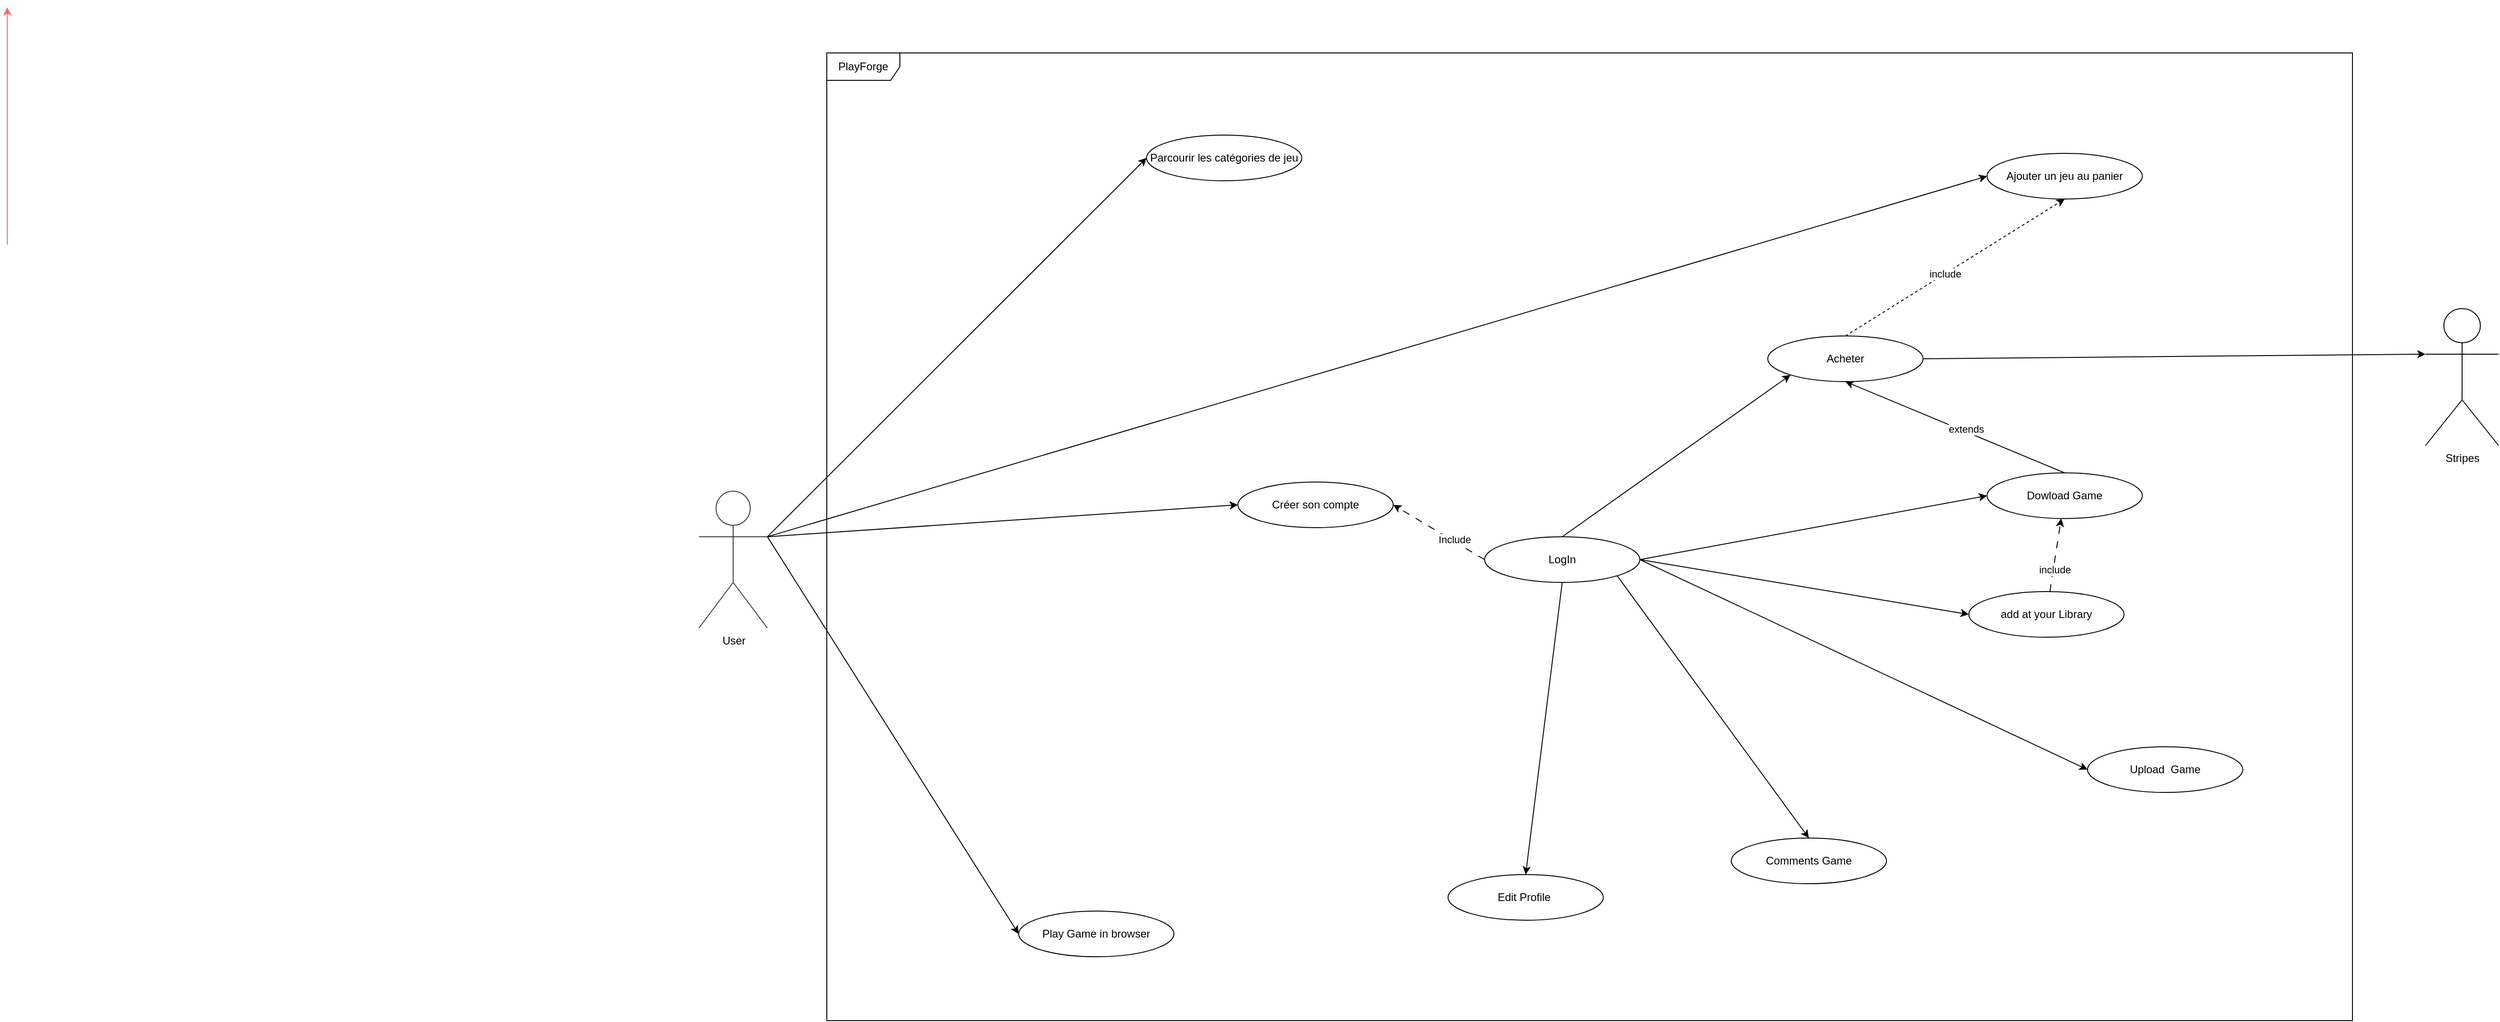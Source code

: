 <mxfile version="24.6.2" type="github">
  <diagram name="Page-1" id="ffuhlFCiFWuZsQcSOQGZ">
    <mxGraphModel dx="6380" dy="3360" grid="1" gridSize="10" guides="1" tooltips="1" connect="1" arrows="1" fold="1" page="1" pageScale="1" pageWidth="827" pageHeight="1169" math="0" shadow="0">
      <root>
        <mxCell id="0" />
        <mxCell id="1" parent="0" />
        <mxCell id="qyIQV4PcwVfE03mIObKh-26" style="edgeStyle=orthogonalEdgeStyle;rounded=0;orthogonalLoop=1;jettySize=auto;html=1;strokeColor=#FF6666;" edge="1" parent="1">
          <mxGeometry relative="1" as="geometry">
            <mxPoint x="103" y="770" as="sourcePoint" />
            <mxPoint x="103" y="510" as="targetPoint" />
          </mxGeometry>
        </mxCell>
        <mxCell id="qyIQV4PcwVfE03mIObKh-101" style="edgeStyle=none;rounded=0;orthogonalLoop=1;jettySize=auto;html=1;exitX=0.5;exitY=1;exitDx=0;exitDy=0;entryX=0.5;entryY=0;entryDx=0;entryDy=0;" edge="1" parent="1" source="qyIQV4PcwVfE03mIObKh-174" target="qyIQV4PcwVfE03mIObKh-47">
          <mxGeometry relative="1" as="geometry" />
        </mxCell>
        <mxCell id="qyIQV4PcwVfE03mIObKh-102" style="edgeStyle=none;rounded=0;orthogonalLoop=1;jettySize=auto;html=1;exitX=1;exitY=0.5;exitDx=0;exitDy=0;entryX=0;entryY=0.5;entryDx=0;entryDy=0;" edge="1" parent="1" source="qyIQV4PcwVfE03mIObKh-174" target="qyIQV4PcwVfE03mIObKh-54">
          <mxGeometry relative="1" as="geometry" />
        </mxCell>
        <mxCell id="qyIQV4PcwVfE03mIObKh-103" style="edgeStyle=none;rounded=0;orthogonalLoop=1;jettySize=auto;html=1;entryX=0.5;entryY=0;entryDx=0;entryDy=0;exitX=1;exitY=1;exitDx=0;exitDy=0;" edge="1" parent="1" source="qyIQV4PcwVfE03mIObKh-174" target="qyIQV4PcwVfE03mIObKh-55">
          <mxGeometry relative="1" as="geometry">
            <mxPoint x="1460" y="1040" as="sourcePoint" />
          </mxGeometry>
        </mxCell>
        <mxCell id="qyIQV4PcwVfE03mIObKh-106" style="edgeStyle=none;rounded=0;orthogonalLoop=1;jettySize=auto;html=1;exitX=0.5;exitY=0;exitDx=0;exitDy=0;entryX=0;entryY=1;entryDx=0;entryDy=0;" edge="1" parent="1" source="qyIQV4PcwVfE03mIObKh-174" target="qyIQV4PcwVfE03mIObKh-51">
          <mxGeometry relative="1" as="geometry" />
        </mxCell>
        <mxCell id="qyIQV4PcwVfE03mIObKh-107" style="edgeStyle=none;rounded=0;orthogonalLoop=1;jettySize=auto;html=1;exitX=1;exitY=0.5;exitDx=0;exitDy=0;entryX=0;entryY=0.5;entryDx=0;entryDy=0;" edge="1" parent="1" source="qyIQV4PcwVfE03mIObKh-174" target="qyIQV4PcwVfE03mIObKh-49">
          <mxGeometry relative="1" as="geometry" />
        </mxCell>
        <mxCell id="qyIQV4PcwVfE03mIObKh-108" style="edgeStyle=none;rounded=0;orthogonalLoop=1;jettySize=auto;html=1;exitX=1;exitY=0.5;exitDx=0;exitDy=0;entryX=0;entryY=0.5;entryDx=0;entryDy=0;" edge="1" parent="1" source="qyIQV4PcwVfE03mIObKh-174" target="qyIQV4PcwVfE03mIObKh-48">
          <mxGeometry relative="1" as="geometry" />
        </mxCell>
        <mxCell id="qyIQV4PcwVfE03mIObKh-178" style="rounded=0;orthogonalLoop=1;jettySize=auto;html=1;entryX=0;entryY=0.5;entryDx=0;entryDy=0;exitX=1;exitY=0.333;exitDx=0;exitDy=0;exitPerimeter=0;" edge="1" parent="1" source="qyIQV4PcwVfE03mIObKh-25" target="qyIQV4PcwVfE03mIObKh-53">
          <mxGeometry relative="1" as="geometry" />
        </mxCell>
        <mxCell id="qyIQV4PcwVfE03mIObKh-179" style="rounded=0;orthogonalLoop=1;jettySize=auto;html=1;exitX=1;exitY=0.333;exitDx=0;exitDy=0;exitPerimeter=0;entryX=0;entryY=0.5;entryDx=0;entryDy=0;" edge="1" parent="1" source="qyIQV4PcwVfE03mIObKh-25" target="qyIQV4PcwVfE03mIObKh-46">
          <mxGeometry relative="1" as="geometry" />
        </mxCell>
        <mxCell id="qyIQV4PcwVfE03mIObKh-180" style="edgeStyle=none;rounded=0;orthogonalLoop=1;jettySize=auto;html=1;exitX=1;exitY=0.333;exitDx=0;exitDy=0;exitPerimeter=0;entryX=0;entryY=0.5;entryDx=0;entryDy=0;" edge="1" parent="1" source="qyIQV4PcwVfE03mIObKh-25" target="qyIQV4PcwVfE03mIObKh-52">
          <mxGeometry relative="1" as="geometry" />
        </mxCell>
        <mxCell id="qyIQV4PcwVfE03mIObKh-181" style="edgeStyle=none;rounded=0;orthogonalLoop=1;jettySize=auto;html=1;entryX=0;entryY=0.5;entryDx=0;entryDy=0;exitX=1;exitY=0.333;exitDx=0;exitDy=0;exitPerimeter=0;" edge="1" parent="1" source="qyIQV4PcwVfE03mIObKh-25" target="qyIQV4PcwVfE03mIObKh-50">
          <mxGeometry relative="1" as="geometry">
            <mxPoint x="940" y="1090" as="sourcePoint" />
          </mxGeometry>
        </mxCell>
        <mxCell id="qyIQV4PcwVfE03mIObKh-25" value="User" style="shape=umlActor;verticalLabelPosition=bottom;verticalAlign=top;html=1;outlineConnect=0;fillColor=#FFFFFF;strokeColor=#36393d;" vertex="1" parent="1">
          <mxGeometry x="860" y="1040" width="75" height="150" as="geometry" />
        </mxCell>
        <mxCell id="qyIQV4PcwVfE03mIObKh-33" value="PlayForge" style="shape=umlFrame;whiteSpace=wrap;html=1;pointerEvents=0;width=80;height=30;" vertex="1" parent="1">
          <mxGeometry x="1000" y="560" width="1670" height="1060" as="geometry" />
        </mxCell>
        <mxCell id="qyIQV4PcwVfE03mIObKh-46" value="Créer son compte" style="ellipse;whiteSpace=wrap;html=1;" vertex="1" parent="1">
          <mxGeometry x="1450" y="1030" width="170" height="50" as="geometry" />
        </mxCell>
        <mxCell id="qyIQV4PcwVfE03mIObKh-47" value="Edit Profile&amp;nbsp;" style="ellipse;whiteSpace=wrap;html=1;" vertex="1" parent="1">
          <mxGeometry x="1680" y="1460" width="170" height="50" as="geometry" />
        </mxCell>
        <mxCell id="qyIQV4PcwVfE03mIObKh-48" value="Upload&amp;nbsp; Game" style="ellipse;whiteSpace=wrap;html=1;" vertex="1" parent="1">
          <mxGeometry x="2380" y="1320" width="170" height="50" as="geometry" />
        </mxCell>
        <mxCell id="qyIQV4PcwVfE03mIObKh-99" style="edgeStyle=none;rounded=0;orthogonalLoop=1;jettySize=auto;html=1;exitX=0.5;exitY=0;exitDx=0;exitDy=0;entryX=0.5;entryY=1;entryDx=0;entryDy=0;" edge="1" parent="1" source="qyIQV4PcwVfE03mIObKh-49" target="qyIQV4PcwVfE03mIObKh-51">
          <mxGeometry relative="1" as="geometry" />
        </mxCell>
        <mxCell id="qyIQV4PcwVfE03mIObKh-100" value="extends" style="edgeLabel;html=1;align=center;verticalAlign=middle;resizable=0;points=[];" vertex="1" connectable="0" parent="qyIQV4PcwVfE03mIObKh-99">
          <mxGeometry x="-0.091" y="-2" relative="1" as="geometry">
            <mxPoint y="-1" as="offset" />
          </mxGeometry>
        </mxCell>
        <mxCell id="qyIQV4PcwVfE03mIObKh-49" value="Dowload Game" style="ellipse;whiteSpace=wrap;html=1;" vertex="1" parent="1">
          <mxGeometry x="2270" y="1020" width="170" height="50" as="geometry" />
        </mxCell>
        <mxCell id="qyIQV4PcwVfE03mIObKh-50" value="Ajouter un jeu au panier" style="ellipse;whiteSpace=wrap;html=1;" vertex="1" parent="1">
          <mxGeometry x="2270" y="670" width="170" height="50" as="geometry" />
        </mxCell>
        <mxCell id="qyIQV4PcwVfE03mIObKh-96" style="rounded=0;orthogonalLoop=1;jettySize=auto;html=1;exitX=0.5;exitY=0;exitDx=0;exitDy=0;entryX=0.5;entryY=1;entryDx=0;entryDy=0;dashed=1;" edge="1" parent="1" source="qyIQV4PcwVfE03mIObKh-51" target="qyIQV4PcwVfE03mIObKh-50">
          <mxGeometry relative="1" as="geometry" />
        </mxCell>
        <mxCell id="qyIQV4PcwVfE03mIObKh-97" value="include" style="edgeLabel;html=1;align=center;verticalAlign=middle;resizable=0;points=[];" vertex="1" connectable="0" parent="qyIQV4PcwVfE03mIObKh-96">
          <mxGeometry x="-0.096" y="1" relative="1" as="geometry">
            <mxPoint x="1" as="offset" />
          </mxGeometry>
        </mxCell>
        <mxCell id="qyIQV4PcwVfE03mIObKh-51" value="Acheter" style="ellipse;whiteSpace=wrap;html=1;" vertex="1" parent="1">
          <mxGeometry x="2030" y="870" width="170" height="50" as="geometry" />
        </mxCell>
        <mxCell id="qyIQV4PcwVfE03mIObKh-52" value="Parcourir les catégories de jeu" style="ellipse;whiteSpace=wrap;html=1;" vertex="1" parent="1">
          <mxGeometry x="1350" y="650" width="170" height="50" as="geometry" />
        </mxCell>
        <mxCell id="qyIQV4PcwVfE03mIObKh-53" value="Play Game in browser" style="ellipse;whiteSpace=wrap;html=1;" vertex="1" parent="1">
          <mxGeometry x="1210" y="1500" width="170" height="50" as="geometry" />
        </mxCell>
        <mxCell id="qyIQV4PcwVfE03mIObKh-171" style="rounded=0;orthogonalLoop=1;jettySize=auto;html=1;dashed=1;dashPattern=8 8;" edge="1" parent="1" source="qyIQV4PcwVfE03mIObKh-54" target="qyIQV4PcwVfE03mIObKh-49">
          <mxGeometry relative="1" as="geometry" />
        </mxCell>
        <mxCell id="qyIQV4PcwVfE03mIObKh-172" value="include" style="edgeLabel;html=1;align=center;verticalAlign=middle;resizable=0;points=[];" vertex="1" connectable="0" parent="qyIQV4PcwVfE03mIObKh-171">
          <mxGeometry x="-0.396" y="-1" relative="1" as="geometry">
            <mxPoint as="offset" />
          </mxGeometry>
        </mxCell>
        <mxCell id="qyIQV4PcwVfE03mIObKh-54" value="add at your Library" style="ellipse;whiteSpace=wrap;html=1;" vertex="1" parent="1">
          <mxGeometry x="2250" y="1150" width="170" height="50" as="geometry" />
        </mxCell>
        <mxCell id="qyIQV4PcwVfE03mIObKh-55" value="Comments Game" style="ellipse;whiteSpace=wrap;html=1;" vertex="1" parent="1">
          <mxGeometry x="1990" y="1420" width="170" height="50" as="geometry" />
        </mxCell>
        <mxCell id="qyIQV4PcwVfE03mIObKh-76" value="Stripes" style="shape=umlActor;verticalLabelPosition=bottom;verticalAlign=top;html=1;fillColor=#FFFFFF;" vertex="1" parent="1">
          <mxGeometry x="2750" y="840" width="80" height="150" as="geometry" />
        </mxCell>
        <mxCell id="qyIQV4PcwVfE03mIObKh-110" style="edgeStyle=none;rounded=0;orthogonalLoop=1;jettySize=auto;html=1;exitX=1;exitY=0.5;exitDx=0;exitDy=0;entryX=0;entryY=0.333;entryDx=0;entryDy=0;entryPerimeter=0;" edge="1" parent="1" source="qyIQV4PcwVfE03mIObKh-51" target="qyIQV4PcwVfE03mIObKh-76">
          <mxGeometry relative="1" as="geometry" />
        </mxCell>
        <mxCell id="qyIQV4PcwVfE03mIObKh-124" style="edgeStyle=none;rounded=0;orthogonalLoop=1;jettySize=auto;html=1;exitX=0.5;exitY=1;exitDx=0;exitDy=0;" edge="1" parent="1" source="qyIQV4PcwVfE03mIObKh-54" target="qyIQV4PcwVfE03mIObKh-54">
          <mxGeometry relative="1" as="geometry" />
        </mxCell>
        <mxCell id="qyIQV4PcwVfE03mIObKh-183" style="edgeStyle=none;rounded=0;orthogonalLoop=1;jettySize=auto;html=1;entryX=1;entryY=0.5;entryDx=0;entryDy=0;exitX=0;exitY=0.5;exitDx=0;exitDy=0;dashed=1;dashPattern=8 8;" edge="1" parent="1" source="qyIQV4PcwVfE03mIObKh-174" target="qyIQV4PcwVfE03mIObKh-46">
          <mxGeometry relative="1" as="geometry" />
        </mxCell>
        <mxCell id="qyIQV4PcwVfE03mIObKh-184" value="Include" style="edgeLabel;html=1;align=center;verticalAlign=middle;resizable=0;points=[];" vertex="1" connectable="0" parent="qyIQV4PcwVfE03mIObKh-183">
          <mxGeometry x="-0.303" y="-2" relative="1" as="geometry">
            <mxPoint as="offset" />
          </mxGeometry>
        </mxCell>
        <mxCell id="qyIQV4PcwVfE03mIObKh-174" value="LogIn" style="ellipse;whiteSpace=wrap;html=1;" vertex="1" parent="1">
          <mxGeometry x="1720" y="1090" width="170" height="50" as="geometry" />
        </mxCell>
      </root>
    </mxGraphModel>
  </diagram>
</mxfile>
